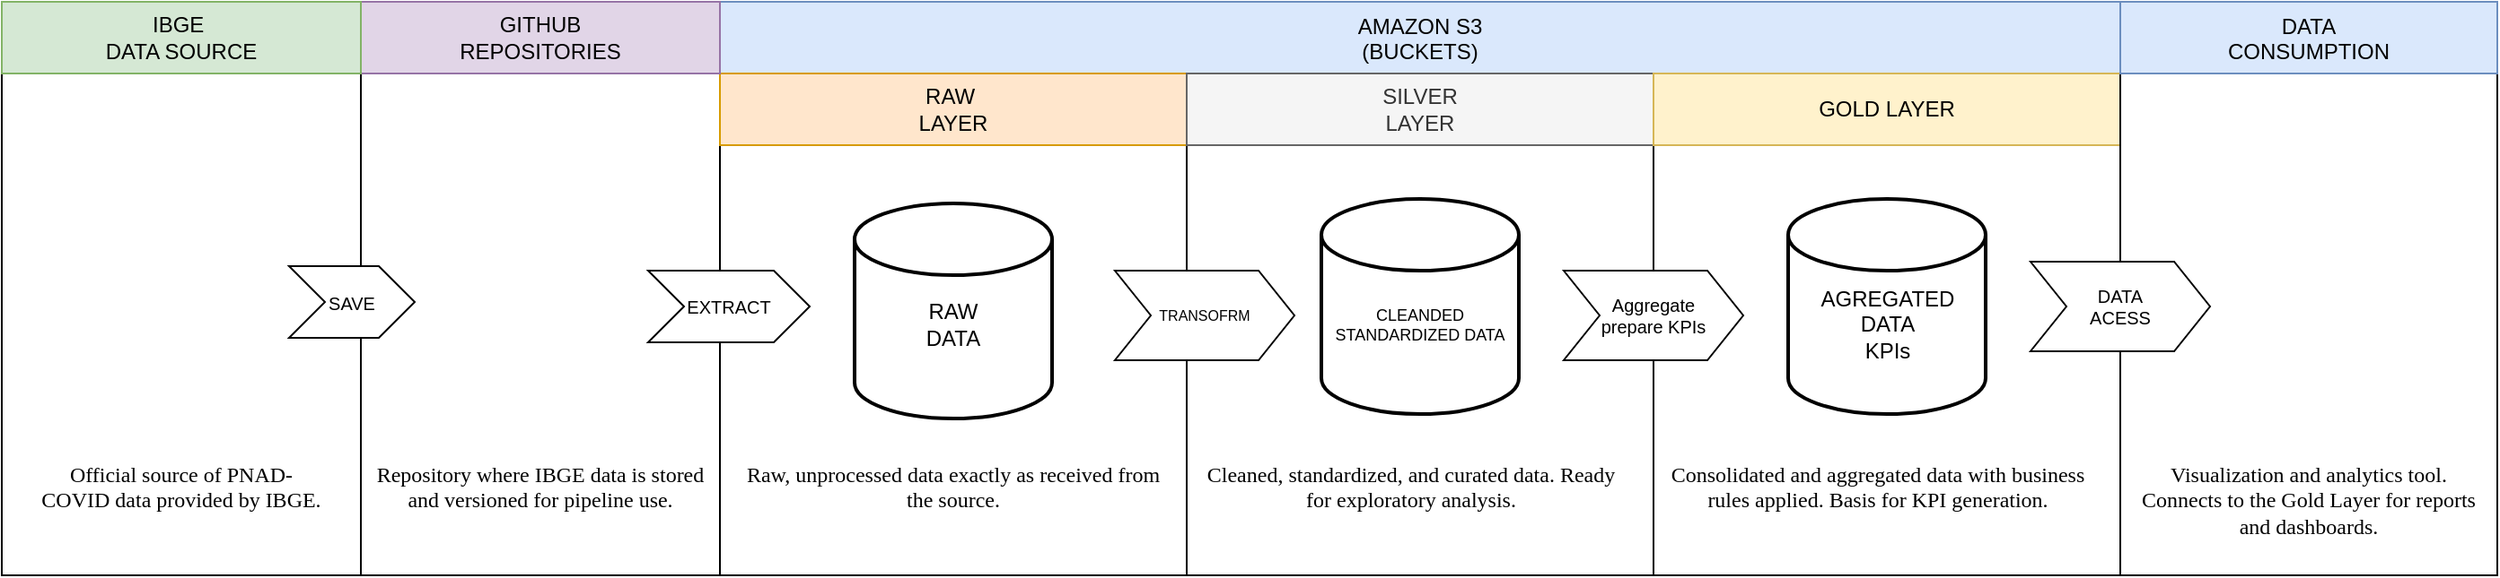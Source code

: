 <mxfile version="24.7.17">
  <diagram name="Página-1" id="gZphK9QelMourTjDmYUb">
    <mxGraphModel dx="1509" dy="880" grid="1" gridSize="10" guides="1" tooltips="1" connect="1" arrows="1" fold="1" page="1" pageScale="1" pageWidth="1920" pageHeight="1200" math="0" shadow="0">
      <root>
        <mxCell id="0" />
        <mxCell id="1" parent="0" />
        <mxCell id="q7x4hh1Xrs1UEdXplfxt-33" value="" style="rounded=0;whiteSpace=wrap;html=1;verticalAlign=top;" vertex="1" parent="1">
          <mxGeometry x="150" y="260" width="200" height="280" as="geometry" />
        </mxCell>
        <mxCell id="q7x4hh1Xrs1UEdXplfxt-1" value="" style="rounded=0;whiteSpace=wrap;html=1;verticalAlign=top;" vertex="1" parent="1">
          <mxGeometry x="350" y="220" width="200" height="320" as="geometry" />
        </mxCell>
        <mxCell id="q7x4hh1Xrs1UEdXplfxt-3" value="" style="shape=image;verticalLabelPosition=bottom;labelBackgroundColor=default;verticalAlign=top;aspect=fixed;imageAspect=0;image=https://upload.wikimedia.org/wikipedia/commons/thumb/c/c2/GitHub_Invertocat_Logo.svg/1200px-GitHub_Invertocat_Logo.svg.png;" vertex="1" parent="1">
          <mxGeometry x="395" y="332.5" width="110" height="110" as="geometry" />
        </mxCell>
        <mxCell id="q7x4hh1Xrs1UEdXplfxt-4" value="AMAZON S3&lt;br&gt;(BUCKETS)" style="rounded=0;whiteSpace=wrap;html=1;verticalAlign=top;fillColor=#dae8fc;strokeColor=#6c8ebf;" vertex="1" parent="1">
          <mxGeometry x="550" y="220" width="780" height="320" as="geometry" />
        </mxCell>
        <mxCell id="q7x4hh1Xrs1UEdXplfxt-5" value="" style="rounded=0;whiteSpace=wrap;html=1;verticalAlign=top;" vertex="1" parent="1">
          <mxGeometry x="550" y="260" width="260" height="280" as="geometry" />
        </mxCell>
        <mxCell id="q7x4hh1Xrs1UEdXplfxt-6" value="" style="rounded=0;whiteSpace=wrap;html=1;verticalAlign=top;" vertex="1" parent="1">
          <mxGeometry x="810" y="260" width="260" height="280" as="geometry" />
        </mxCell>
        <mxCell id="q7x4hh1Xrs1UEdXplfxt-7" value="" style="rounded=0;whiteSpace=wrap;html=1;verticalAlign=top;" vertex="1" parent="1">
          <mxGeometry x="1070" y="260" width="260" height="280" as="geometry" />
        </mxCell>
        <mxCell id="q7x4hh1Xrs1UEdXplfxt-8" value="&lt;div style=&quot;font-size: 10px;&quot;&gt;EXTRACT&lt;/div&gt;" style="shape=step;perimeter=stepPerimeter;whiteSpace=wrap;html=1;fixedSize=1;fontSize=10;" vertex="1" parent="1">
          <mxGeometry x="510" y="370" width="90" height="40" as="geometry" />
        </mxCell>
        <mxCell id="q7x4hh1Xrs1UEdXplfxt-9" value="RAW&amp;nbsp;&lt;div&gt;LAYER&lt;/div&gt;" style="rounded=0;whiteSpace=wrap;html=1;fillColor=#ffe6cc;strokeColor=#d79b00;" vertex="1" parent="1">
          <mxGeometry x="550" y="260" width="260" height="40" as="geometry" />
        </mxCell>
        <mxCell id="q7x4hh1Xrs1UEdXplfxt-10" value="SILVER&lt;div&gt;LAYER&lt;/div&gt;" style="rounded=0;whiteSpace=wrap;html=1;fillColor=#f5f5f5;fontColor=#333333;strokeColor=#666666;" vertex="1" parent="1">
          <mxGeometry x="810" y="260" width="260" height="40" as="geometry" />
        </mxCell>
        <mxCell id="q7x4hh1Xrs1UEdXplfxt-11" value="GOLD LAYER" style="rounded=0;whiteSpace=wrap;html=1;fillColor=#fff2cc;strokeColor=#d6b656;" vertex="1" parent="1">
          <mxGeometry x="1070" y="260" width="260" height="40" as="geometry" />
        </mxCell>
        <mxCell id="q7x4hh1Xrs1UEdXplfxt-12" value="" style="strokeWidth=2;html=1;shape=mxgraph.flowchart.database;whiteSpace=wrap;" vertex="1" parent="1">
          <mxGeometry x="625" y="332.5" width="110" height="120" as="geometry" />
        </mxCell>
        <mxCell id="q7x4hh1Xrs1UEdXplfxt-13" value="RAW&lt;div&gt;DATA&lt;/div&gt;" style="text;html=1;align=center;verticalAlign=middle;whiteSpace=wrap;rounded=0;" vertex="1" parent="1">
          <mxGeometry x="630" y="370" width="100" height="60" as="geometry" />
        </mxCell>
        <mxCell id="q7x4hh1Xrs1UEdXplfxt-14" value="GITHUB&lt;br&gt;REPOSITORIES" style="rounded=0;whiteSpace=wrap;html=1;fillColor=#e1d5e7;strokeColor=#9673a6;" vertex="1" parent="1">
          <mxGeometry x="350" y="220" width="200" height="40" as="geometry" />
        </mxCell>
        <mxCell id="q7x4hh1Xrs1UEdXplfxt-15" value="&lt;div style=&quot;font-size: 8px;&quot;&gt;TRANSOFRM&lt;/div&gt;" style="shape=step;perimeter=stepPerimeter;whiteSpace=wrap;html=1;fixedSize=1;fontSize=8;" vertex="1" parent="1">
          <mxGeometry x="770" y="370" width="100" height="50" as="geometry" />
        </mxCell>
        <mxCell id="q7x4hh1Xrs1UEdXplfxt-16" value="IBGE&amp;nbsp;&lt;div&gt;DATA SOURCE&lt;/div&gt;" style="rounded=0;whiteSpace=wrap;html=1;fillColor=#d5e8d4;strokeColor=#82b366;" vertex="1" parent="1">
          <mxGeometry x="150" y="220" width="200" height="40" as="geometry" />
        </mxCell>
        <mxCell id="q7x4hh1Xrs1UEdXplfxt-17" value="" style="strokeWidth=2;html=1;shape=mxgraph.flowchart.database;whiteSpace=wrap;" vertex="1" parent="1">
          <mxGeometry x="885" y="330" width="110" height="120" as="geometry" />
        </mxCell>
        <mxCell id="q7x4hh1Xrs1UEdXplfxt-20" value="CLEANDED&lt;br style=&quot;font-size: 9px;&quot;&gt;STANDARDIZED DATA" style="text;html=1;align=center;verticalAlign=middle;whiteSpace=wrap;rounded=0;fontSize=9;" vertex="1" parent="1">
          <mxGeometry x="880" y="370" width="120" height="60" as="geometry" />
        </mxCell>
        <mxCell id="q7x4hh1Xrs1UEdXplfxt-21" value="&lt;div style=&quot;font-size: 10px;&quot;&gt;Aggregate&lt;br&gt;prepare KPIs&lt;/div&gt;" style="shape=step;perimeter=stepPerimeter;whiteSpace=wrap;html=1;fixedSize=1;fontSize=10;" vertex="1" parent="1">
          <mxGeometry x="1020" y="370" width="100" height="50" as="geometry" />
        </mxCell>
        <mxCell id="q7x4hh1Xrs1UEdXplfxt-22" value="" style="strokeWidth=2;html=1;shape=mxgraph.flowchart.database;whiteSpace=wrap;" vertex="1" parent="1">
          <mxGeometry x="1145" y="330" width="110" height="120" as="geometry" />
        </mxCell>
        <mxCell id="q7x4hh1Xrs1UEdXplfxt-23" value="AGREGATED DATA&lt;br&gt;KPIs" style="text;html=1;align=center;verticalAlign=middle;whiteSpace=wrap;rounded=0;" vertex="1" parent="1">
          <mxGeometry x="1148.75" y="365" width="102.5" height="70" as="geometry" />
        </mxCell>
        <mxCell id="q7x4hh1Xrs1UEdXplfxt-24" value="" style="rounded=0;whiteSpace=wrap;html=1;" vertex="1" parent="1">
          <mxGeometry x="1330" y="220" width="210" height="320" as="geometry" />
        </mxCell>
        <mxCell id="q7x4hh1Xrs1UEdXplfxt-25" value="DATA&lt;br&gt;CONSUMPTION&lt;div&gt;&lt;br&gt;&lt;/div&gt;" style="rounded=0;whiteSpace=wrap;html=1;verticalAlign=top;fillColor=#dae8fc;strokeColor=#6c8ebf;" vertex="1" parent="1">
          <mxGeometry x="1330" y="220" width="210" height="40" as="geometry" />
        </mxCell>
        <mxCell id="q7x4hh1Xrs1UEdXplfxt-26" value="" style="shape=image;verticalLabelPosition=bottom;labelBackgroundColor=default;verticalAlign=top;aspect=fixed;imageAspect=0;image=https://logos-world.net/wp-content/uploads/2022/02/Microsoft-Power-BI-Symbol.png;" vertex="1" parent="1">
          <mxGeometry x="1343.89" y="327.5" width="182.22" height="102.5" as="geometry" />
        </mxCell>
        <mxCell id="q7x4hh1Xrs1UEdXplfxt-27" value="&lt;div style=&quot;font-size: 10px;&quot;&gt;DATA&lt;br&gt;ACESS&lt;/div&gt;" style="shape=step;perimeter=stepPerimeter;whiteSpace=wrap;html=1;fixedSize=1;fontSize=10;" vertex="1" parent="1">
          <mxGeometry x="1280" y="365" width="100" height="50" as="geometry" />
        </mxCell>
        <mxCell id="q7x4hh1Xrs1UEdXplfxt-34" value="&lt;div style=&quot;font-size: 10px;&quot;&gt;SAVE&lt;/div&gt;" style="shape=step;perimeter=stepPerimeter;whiteSpace=wrap;html=1;fixedSize=1;fontSize=10;" vertex="1" parent="1">
          <mxGeometry x="310" y="367.5" width="70" height="40" as="geometry" />
        </mxCell>
        <mxCell id="q7x4hh1Xrs1UEdXplfxt-35" value="" style="shape=image;verticalLabelPosition=bottom;labelBackgroundColor=default;verticalAlign=top;aspect=fixed;imageAspect=0;image=https://www.ripsa.org.br/wp-content/uploads/2025/08/18-IBGE-Logo.png;" vertex="1" parent="1">
          <mxGeometry x="175" y="312.5" width="150" height="150" as="geometry" />
        </mxCell>
        <mxCell id="q7x4hh1Xrs1UEdXplfxt-38" value="Official source of PNAD-COVID data provided by IBGE." style="text;whiteSpace=wrap;html=1;align=center;verticalAlign=top;fontFamily=Verdana;" vertex="1" parent="1">
          <mxGeometry x="170" y="470" width="160" height="40" as="geometry" />
        </mxCell>
        <mxCell id="q7x4hh1Xrs1UEdXplfxt-39" value="Repository where IBGE data is stored and versioned for pipeline use." style="text;whiteSpace=wrap;html=1;align=center;verticalAlign=top;fontFamily=Verdana;" vertex="1" parent="1">
          <mxGeometry x="355" y="470" width="190" height="40" as="geometry" />
        </mxCell>
        <mxCell id="q7x4hh1Xrs1UEdXplfxt-40" value="Raw, unprocessed data exactly as received from the source." style="text;whiteSpace=wrap;html=1;align=center;verticalAlign=top;fontFamily=Verdana;" vertex="1" parent="1">
          <mxGeometry x="560" y="470" width="240" height="40" as="geometry" />
        </mxCell>
        <mxCell id="q7x4hh1Xrs1UEdXplfxt-41" value="Cleaned, standardized, and curated data. Ready for exploratory analysis." style="text;whiteSpace=wrap;html=1;align=center;verticalAlign=top;fontFamily=Verdana;" vertex="1" parent="1">
          <mxGeometry x="820" y="470" width="230" height="40" as="geometry" />
        </mxCell>
        <mxCell id="q7x4hh1Xrs1UEdXplfxt-42" value="Consolidated and aggregated data with business rules applied. Basis for KPI generation." style="text;whiteSpace=wrap;html=1;align=center;verticalAlign=top;fontFamily=Verdana;" vertex="1" parent="1">
          <mxGeometry x="1070" y="470" width="250" height="40" as="geometry" />
        </mxCell>
        <mxCell id="q7x4hh1Xrs1UEdXplfxt-43" value="Visualization and analytics tool. Connects to the Gold Layer for reports and dashboards." style="text;whiteSpace=wrap;html=1;align=center;verticalAlign=top;fontFamily=Verdana;" vertex="1" parent="1">
          <mxGeometry x="1335" y="470" width="200" height="40" as="geometry" />
        </mxCell>
      </root>
    </mxGraphModel>
  </diagram>
</mxfile>
